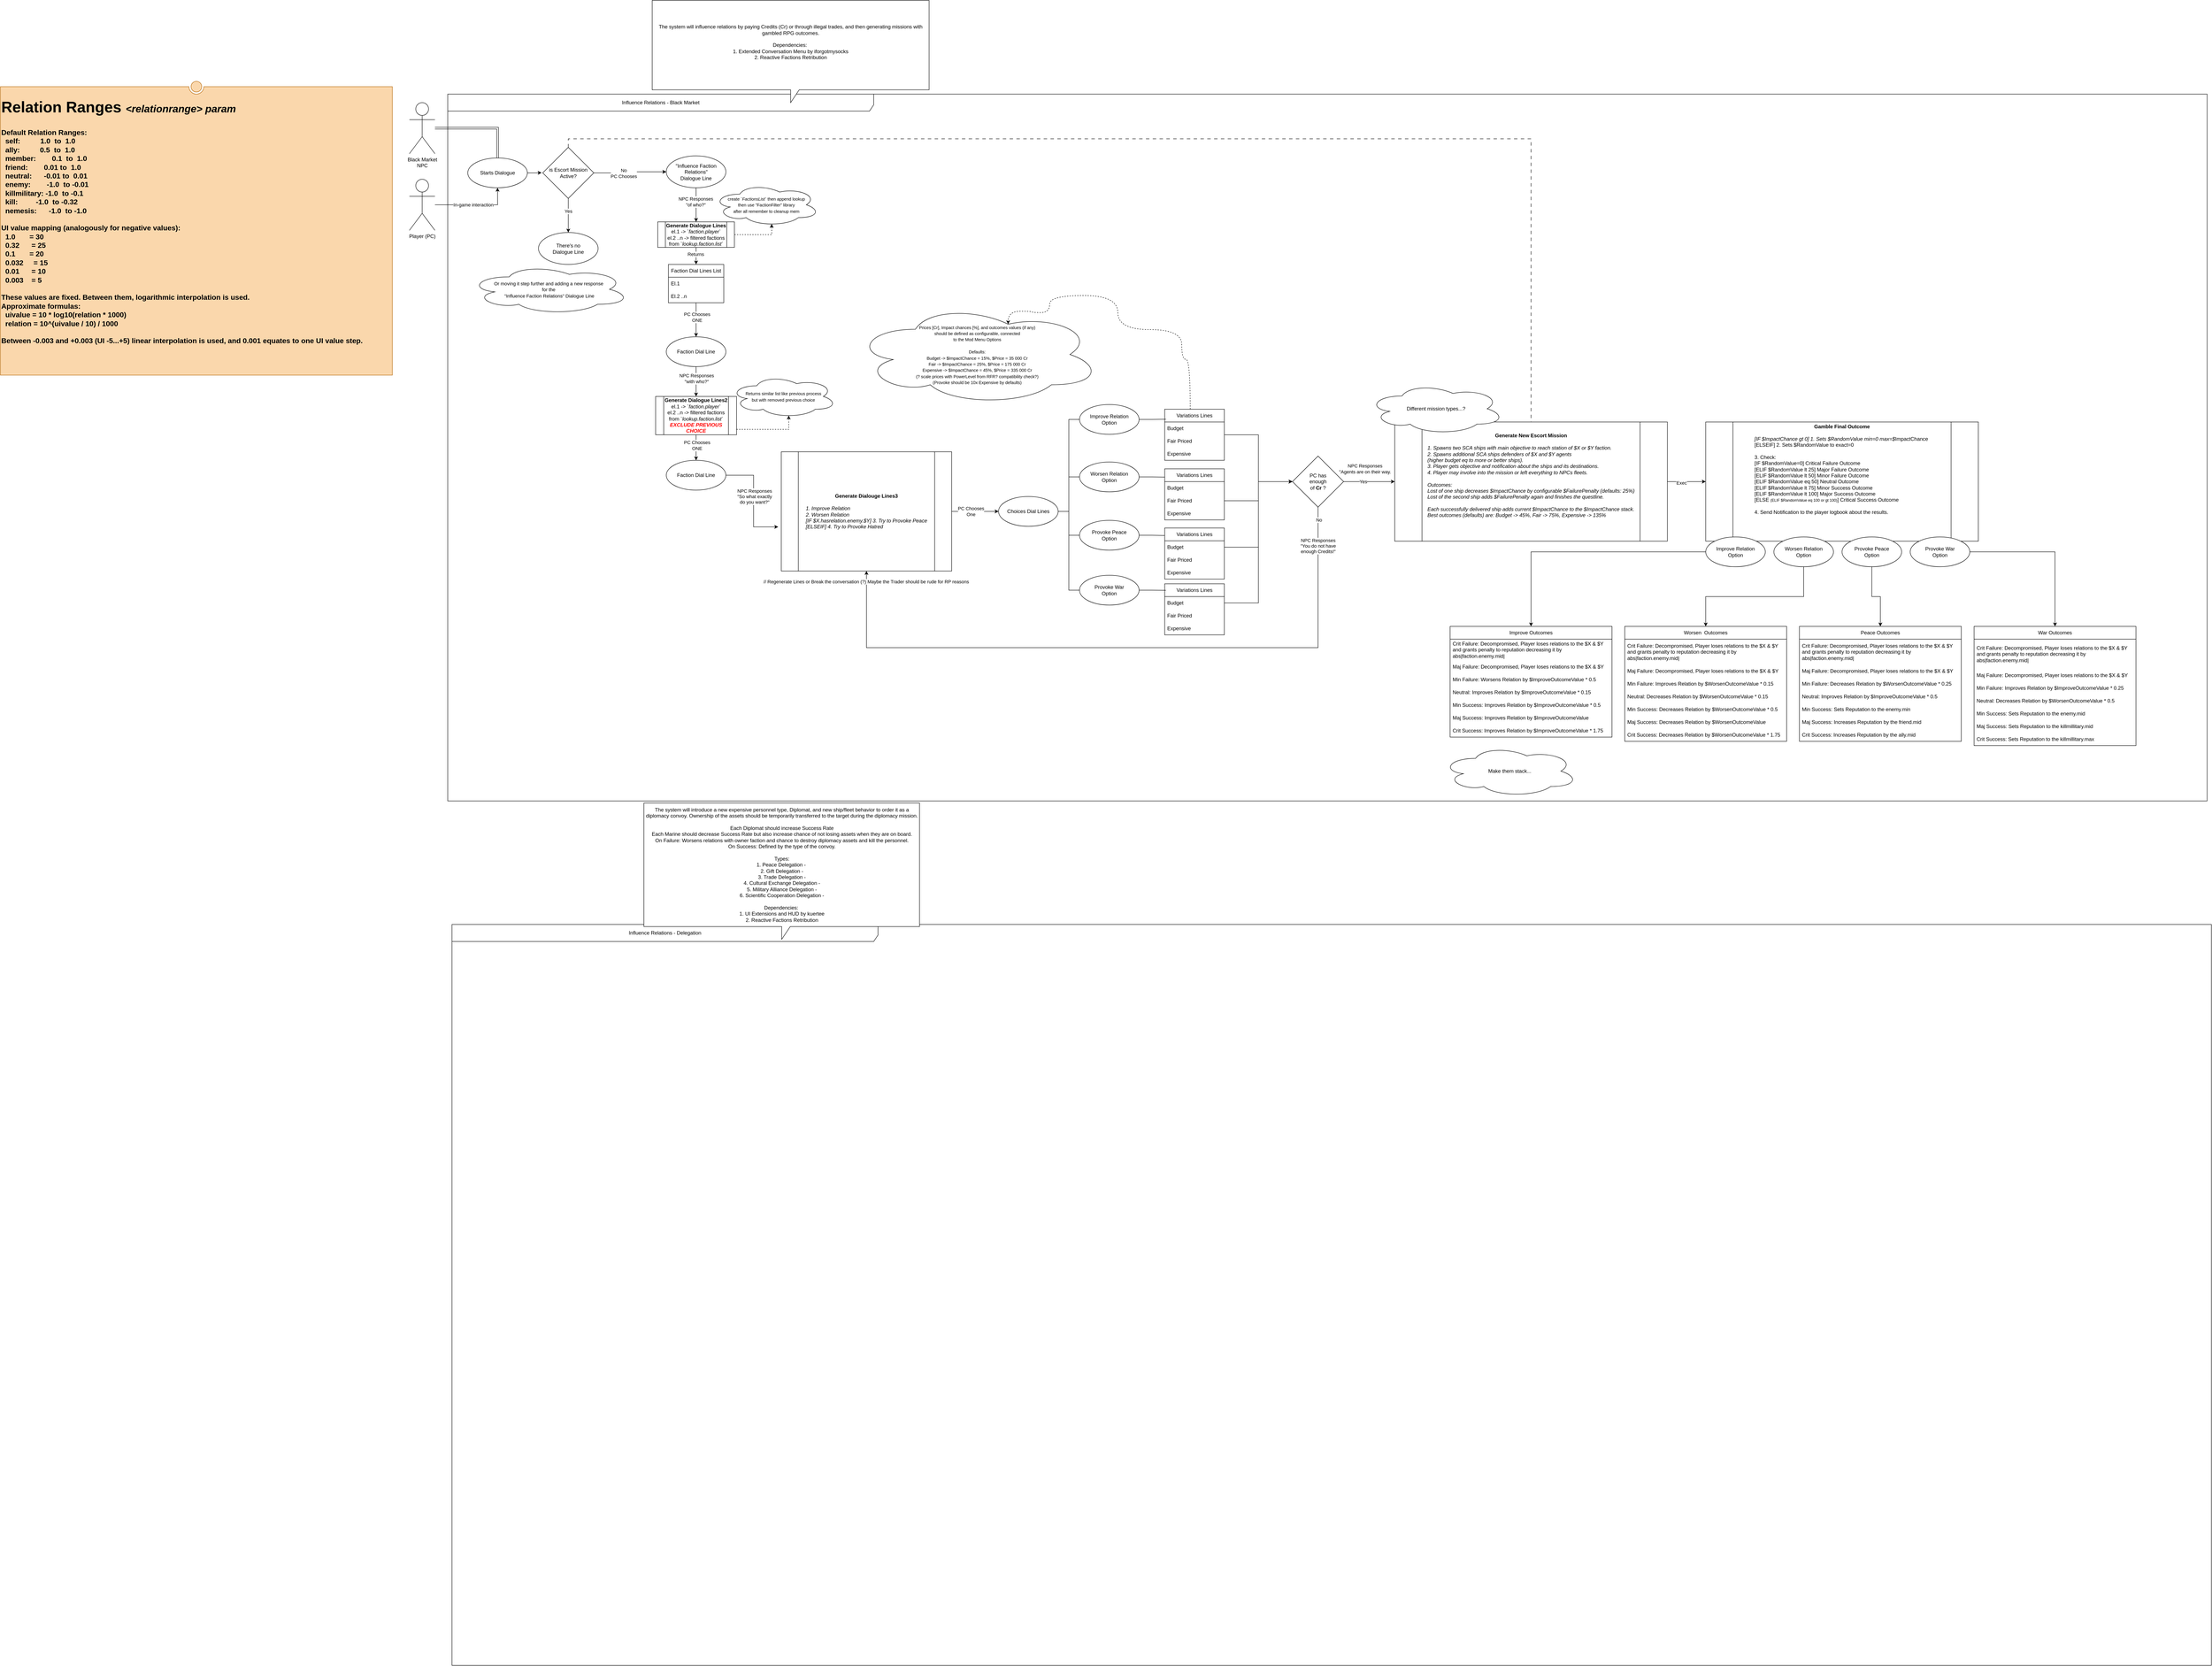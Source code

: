 <mxfile version="26.0.15">
  <diagram name="Page-1" id="YIhNVBorVKuka3wAQhTU">
    <mxGraphModel dx="6263" dy="6367" grid="1" gridSize="10" guides="1" tooltips="1" connect="1" arrows="1" fold="1" page="1" pageScale="1" pageWidth="3300" pageHeight="4681" math="0" shadow="0">
      <root>
        <mxCell id="0" />
        <mxCell id="1" parent="0" />
        <mxCell id="UzbNYFEz1bTIQuiakVWo-9" value="Influence Relations - Black Market" style="shape=umlFrame;whiteSpace=wrap;html=1;pointerEvents=0;width=1000;height=40;" vertex="1" parent="1">
          <mxGeometry x="130" y="50" width="4130" height="1660" as="geometry" />
        </mxCell>
        <mxCell id="UzbNYFEz1bTIQuiakVWo-3" style="edgeStyle=orthogonalEdgeStyle;rounded=0;orthogonalLoop=1;jettySize=auto;html=1;exitX=0.5;exitY=1;exitDx=0;exitDy=0;" edge="1" parent="1">
          <mxGeometry relative="1" as="geometry">
            <mxPoint x="350" y="340" as="sourcePoint" />
            <mxPoint x="350" y="340" as="targetPoint" />
          </mxGeometry>
        </mxCell>
        <mxCell id="UzbNYFEz1bTIQuiakVWo-13" style="edgeStyle=orthogonalEdgeStyle;rounded=0;orthogonalLoop=1;jettySize=auto;html=1;shape=link;" edge="1" parent="1" source="UzbNYFEz1bTIQuiakVWo-4" target="UzbNYFEz1bTIQuiakVWo-11">
          <mxGeometry relative="1" as="geometry" />
        </mxCell>
        <mxCell id="UzbNYFEz1bTIQuiakVWo-4" value="Black Market&lt;br&gt;NPC" style="shape=umlActor;verticalLabelPosition=bottom;verticalAlign=top;html=1;" vertex="1" parent="1">
          <mxGeometry x="40" y="70" width="60" height="120" as="geometry" />
        </mxCell>
        <mxCell id="UzbNYFEz1bTIQuiakVWo-7" style="edgeStyle=orthogonalEdgeStyle;rounded=0;orthogonalLoop=1;jettySize=auto;html=1;exitX=0.5;exitY=1;exitDx=0;exitDy=0;" edge="1" parent="1">
          <mxGeometry relative="1" as="geometry">
            <mxPoint x="583" y="350" as="sourcePoint" />
            <mxPoint x="583" y="350" as="targetPoint" />
          </mxGeometry>
        </mxCell>
        <mxCell id="UzbNYFEz1bTIQuiakVWo-12" style="rounded=0;orthogonalLoop=1;jettySize=auto;html=1;entryX=0.5;entryY=1;entryDx=0;entryDy=0;edgeStyle=orthogonalEdgeStyle;" edge="1" parent="1" source="UzbNYFEz1bTIQuiakVWo-8" target="UzbNYFEz1bTIQuiakVWo-11">
          <mxGeometry relative="1" as="geometry" />
        </mxCell>
        <mxCell id="UzbNYFEz1bTIQuiakVWo-38" value="In-game interaction" style="edgeLabel;html=1;align=center;verticalAlign=middle;resizable=0;points=[];" vertex="1" connectable="0" parent="UzbNYFEz1bTIQuiakVWo-12">
          <mxGeometry x="0.117" y="-2" relative="1" as="geometry">
            <mxPoint x="-15" y="-2" as="offset" />
          </mxGeometry>
        </mxCell>
        <mxCell id="UzbNYFEz1bTIQuiakVWo-8" value="Player (PC)" style="shape=umlActor;verticalLabelPosition=bottom;verticalAlign=top;html=1;" vertex="1" parent="1">
          <mxGeometry x="40" y="250" width="60" height="120" as="geometry" />
        </mxCell>
        <mxCell id="UzbNYFEz1bTIQuiakVWo-11" value="Starts Dialogue" style="ellipse;whiteSpace=wrap;html=1;" vertex="1" parent="1">
          <mxGeometry x="177" y="200" width="140" height="70" as="geometry" />
        </mxCell>
        <mxCell id="UzbNYFEz1bTIQuiakVWo-19" style="edgeStyle=orthogonalEdgeStyle;rounded=0;orthogonalLoop=1;jettySize=auto;html=1;entryX=0.5;entryY=0;entryDx=0;entryDy=0;" edge="1" parent="1" source="UzbNYFEz1bTIQuiakVWo-14" target="UzbNYFEz1bTIQuiakVWo-21">
          <mxGeometry relative="1" as="geometry">
            <mxPoint x="713" y="337" as="targetPoint" />
          </mxGeometry>
        </mxCell>
        <mxCell id="UzbNYFEz1bTIQuiakVWo-20" value="NPC Responses&lt;br&gt;&quot;of who?&quot;" style="edgeLabel;html=1;align=center;verticalAlign=middle;resizable=0;points=[];" vertex="1" connectable="0" parent="UzbNYFEz1bTIQuiakVWo-19">
          <mxGeometry x="-0.193" y="-1" relative="1" as="geometry">
            <mxPoint as="offset" />
          </mxGeometry>
        </mxCell>
        <mxCell id="UzbNYFEz1bTIQuiakVWo-14" value="&quot;Influence Faction Relations&quot;&lt;br&gt;Dialogue Line" style="ellipse;whiteSpace=wrap;html=1;" vertex="1" parent="1">
          <mxGeometry x="643" y="195" width="140" height="75" as="geometry" />
        </mxCell>
        <mxCell id="UzbNYFEz1bTIQuiakVWo-15" style="edgeStyle=orthogonalEdgeStyle;rounded=0;orthogonalLoop=1;jettySize=auto;html=1;entryX=0;entryY=0.5;entryDx=0;entryDy=0;" edge="1" parent="1" source="UzbNYFEz1bTIQuiakVWo-151" target="UzbNYFEz1bTIQuiakVWo-14">
          <mxGeometry relative="1" as="geometry">
            <mxPoint x="420" y="235" as="targetPoint" />
          </mxGeometry>
        </mxCell>
        <mxCell id="UzbNYFEz1bTIQuiakVWo-37" value="No&lt;br&gt;PC Chooses" style="edgeLabel;html=1;align=center;verticalAlign=middle;resizable=0;points=[];" vertex="1" connectable="0" parent="UzbNYFEz1bTIQuiakVWo-15">
          <mxGeometry x="-0.189" y="-1" relative="1" as="geometry">
            <mxPoint as="offset" />
          </mxGeometry>
        </mxCell>
        <mxCell id="UzbNYFEz1bTIQuiakVWo-22" value="&lt;font style=&quot;font-size: 10px;&quot;&gt;create `&lt;i&gt;FactionsList&lt;/i&gt;` then append lookup&lt;br&gt;then use &quot;FactionFilter&quot; library&lt;br&gt;after all remember to cleanup mem&lt;/font&gt;" style="ellipse;shape=cloud;whiteSpace=wrap;html=1;rotation=0;" vertex="1" parent="1">
          <mxGeometry x="753" y="260" width="250" height="100" as="geometry" />
        </mxCell>
        <mxCell id="UzbNYFEz1bTIQuiakVWo-25" style="edgeStyle=orthogonalEdgeStyle;rounded=0;orthogonalLoop=1;jettySize=auto;html=1;entryX=0.5;entryY=0;entryDx=0;entryDy=0;exitX=0.5;exitY=1;exitDx=0;exitDy=0;exitPerimeter=0;" edge="1" parent="1" source="UzbNYFEz1bTIQuiakVWo-41" target="UzbNYFEz1bTIQuiakVWo-24">
          <mxGeometry relative="1" as="geometry">
            <mxPoint x="713" y="590" as="sourcePoint" />
          </mxGeometry>
        </mxCell>
        <mxCell id="UzbNYFEz1bTIQuiakVWo-26" value="PC Chooses&lt;br&gt;ONE" style="edgeLabel;html=1;align=center;verticalAlign=middle;resizable=0;points=[];" vertex="1" connectable="0" parent="UzbNYFEz1bTIQuiakVWo-25">
          <mxGeometry x="-0.167" y="2" relative="1" as="geometry">
            <mxPoint as="offset" />
          </mxGeometry>
        </mxCell>
        <mxCell id="UzbNYFEz1bTIQuiakVWo-43" style="edgeStyle=orthogonalEdgeStyle;rounded=0;orthogonalLoop=1;jettySize=auto;html=1;entryX=0.5;entryY=0;entryDx=0;entryDy=0;" edge="1" parent="1" source="UzbNYFEz1bTIQuiakVWo-21" target="UzbNYFEz1bTIQuiakVWo-39">
          <mxGeometry relative="1" as="geometry" />
        </mxCell>
        <mxCell id="UzbNYFEz1bTIQuiakVWo-45" value="Returns" style="edgeLabel;html=1;align=center;verticalAlign=middle;resizable=0;points=[];" vertex="1" connectable="0" parent="UzbNYFEz1bTIQuiakVWo-43">
          <mxGeometry x="-0.217" y="-1" relative="1" as="geometry">
            <mxPoint as="offset" />
          </mxGeometry>
        </mxCell>
        <mxCell id="UzbNYFEz1bTIQuiakVWo-21" value="&lt;b&gt;Generate Dialogue Lines&lt;/b&gt;&lt;br&gt;el.1 -&amp;gt; `&lt;i&gt;faction.player`&lt;/i&gt;&lt;div&gt;el.2 ..n -&amp;gt; filtered factions&lt;br&gt;&lt;div&gt;from `&lt;i&gt;lookup.faction.list`&lt;/i&gt;&lt;/div&gt;&lt;/div&gt;" style="shape=process;whiteSpace=wrap;html=1;backgroundOutline=1;" vertex="1" parent="1">
          <mxGeometry x="623" y="350" width="180" height="60" as="geometry" />
        </mxCell>
        <mxCell id="UzbNYFEz1bTIQuiakVWo-23" style="edgeStyle=orthogonalEdgeStyle;rounded=0;orthogonalLoop=1;jettySize=auto;html=1;entryX=0.55;entryY=0.95;entryDx=0;entryDy=0;entryPerimeter=0;exitX=1;exitY=0.5;exitDx=0;exitDy=0;dashed=1;" edge="1" parent="1" source="UzbNYFEz1bTIQuiakVWo-21" target="UzbNYFEz1bTIQuiakVWo-22">
          <mxGeometry relative="1" as="geometry" />
        </mxCell>
        <mxCell id="UzbNYFEz1bTIQuiakVWo-28" style="edgeStyle=orthogonalEdgeStyle;rounded=0;orthogonalLoop=1;jettySize=auto;html=1;entryX=0.5;entryY=0;entryDx=0;entryDy=0;" edge="1" parent="1" source="UzbNYFEz1bTIQuiakVWo-24" target="UzbNYFEz1bTIQuiakVWo-27">
          <mxGeometry relative="1" as="geometry" />
        </mxCell>
        <mxCell id="UzbNYFEz1bTIQuiakVWo-29" value="NPC Responses&lt;br&gt;&quot;with who?&quot;" style="edgeLabel;html=1;align=center;verticalAlign=middle;resizable=0;points=[];" vertex="1" connectable="0" parent="UzbNYFEz1bTIQuiakVWo-28">
          <mxGeometry x="-0.208" y="1" relative="1" as="geometry">
            <mxPoint as="offset" />
          </mxGeometry>
        </mxCell>
        <mxCell id="UzbNYFEz1bTIQuiakVWo-24" value="&lt;div&gt;&lt;span style=&quot;background-color: transparent; color: light-dark(rgb(0, 0, 0), rgb(255, 255, 255));&quot;&gt;Faction Dial Line&lt;/span&gt;&lt;/div&gt;" style="ellipse;whiteSpace=wrap;html=1;" vertex="1" parent="1">
          <mxGeometry x="643" y="620" width="140" height="70" as="geometry" />
        </mxCell>
        <mxCell id="UzbNYFEz1bTIQuiakVWo-27" value="&lt;b&gt;Generate Dialogue Lines2&lt;/b&gt;&lt;br&gt;el.1 -&amp;gt; `&lt;i&gt;faction.player`&lt;/i&gt;&lt;div&gt;el.2 ..n -&amp;gt; filtered factions&lt;br&gt;&lt;div&gt;from `&lt;i&gt;lookup.faction.list`&lt;br&gt;&lt;b&gt;&lt;font style=&quot;color: rgb(255, 0, 0);&quot;&gt;EXCLUDE PREVIOUS CHOICE&lt;/font&gt;&lt;/b&gt;&lt;/i&gt;&lt;/div&gt;&lt;/div&gt;" style="shape=process;whiteSpace=wrap;html=1;backgroundOutline=1;" vertex="1" parent="1">
          <mxGeometry x="618" y="760" width="190" height="90" as="geometry" />
        </mxCell>
        <mxCell id="UzbNYFEz1bTIQuiakVWo-30" style="edgeStyle=orthogonalEdgeStyle;rounded=0;orthogonalLoop=1;jettySize=auto;html=1;entryX=0.5;entryY=0;entryDx=0;entryDy=0;exitX=0.5;exitY=1;exitDx=0;exitDy=0;" edge="1" parent="1" target="UzbNYFEz1bTIQuiakVWo-32" source="UzbNYFEz1bTIQuiakVWo-27">
          <mxGeometry relative="1" as="geometry">
            <mxPoint x="713" y="870" as="sourcePoint" />
          </mxGeometry>
        </mxCell>
        <mxCell id="UzbNYFEz1bTIQuiakVWo-31" value="PC Chooses&lt;br&gt;ONE" style="edgeLabel;html=1;align=center;verticalAlign=middle;resizable=0;points=[];" vertex="1" connectable="0" parent="UzbNYFEz1bTIQuiakVWo-30">
          <mxGeometry x="-0.167" y="2" relative="1" as="geometry">
            <mxPoint as="offset" />
          </mxGeometry>
        </mxCell>
        <mxCell id="UzbNYFEz1bTIQuiakVWo-34" style="edgeStyle=orthogonalEdgeStyle;rounded=0;orthogonalLoop=1;jettySize=auto;html=1;entryX=-0.018;entryY=0.63;entryDx=0;entryDy=0;entryPerimeter=0;" edge="1" parent="1" source="UzbNYFEz1bTIQuiakVWo-32" target="UzbNYFEz1bTIQuiakVWo-49">
          <mxGeometry relative="1" as="geometry">
            <mxPoint x="903.0" y="945.0" as="targetPoint" />
          </mxGeometry>
        </mxCell>
        <mxCell id="UzbNYFEz1bTIQuiakVWo-35" value="NPC Responses&lt;br&gt;&quot;So what exactly&lt;br&gt;do you want?&quot;" style="edgeLabel;html=1;align=center;verticalAlign=middle;resizable=0;points=[];" vertex="1" connectable="0" parent="UzbNYFEz1bTIQuiakVWo-34">
          <mxGeometry x="-0.063" y="2" relative="1" as="geometry">
            <mxPoint as="offset" />
          </mxGeometry>
        </mxCell>
        <mxCell id="UzbNYFEz1bTIQuiakVWo-32" value="&lt;div&gt;&lt;span style=&quot;background-color: transparent; color: light-dark(rgb(0, 0, 0), rgb(255, 255, 255));&quot;&gt;Faction Dial Line&lt;/span&gt;&lt;/div&gt;" style="ellipse;whiteSpace=wrap;html=1;" vertex="1" parent="1">
          <mxGeometry x="643" y="910" width="140" height="70" as="geometry" />
        </mxCell>
        <mxCell id="UzbNYFEz1bTIQuiakVWo-39" value="Faction Dial Lines List" style="swimlane;fontStyle=0;childLayout=stackLayout;horizontal=1;startSize=30;horizontalStack=0;resizeParent=1;resizeParentMax=0;resizeLast=0;collapsible=1;marginBottom=0;whiteSpace=wrap;html=1;" vertex="1" parent="1">
          <mxGeometry x="648" y="450" width="130" height="90" as="geometry" />
        </mxCell>
        <mxCell id="UzbNYFEz1bTIQuiakVWo-40" value="El.1" style="text;strokeColor=none;fillColor=none;align=left;verticalAlign=middle;spacingLeft=4;spacingRight=4;overflow=hidden;points=[[0,0.5],[1,0.5]];portConstraint=eastwest;rotatable=0;whiteSpace=wrap;html=1;" vertex="1" parent="UzbNYFEz1bTIQuiakVWo-39">
          <mxGeometry y="30" width="130" height="30" as="geometry" />
        </mxCell>
        <mxCell id="UzbNYFEz1bTIQuiakVWo-41" value="El.2 ..n" style="text;strokeColor=none;fillColor=none;align=left;verticalAlign=middle;spacingLeft=4;spacingRight=4;overflow=hidden;points=[[0,0.5],[1,0.5]];portConstraint=eastwest;rotatable=0;whiteSpace=wrap;html=1;" vertex="1" parent="UzbNYFEz1bTIQuiakVWo-39">
          <mxGeometry y="60" width="130" height="30" as="geometry" />
        </mxCell>
        <mxCell id="UzbNYFEz1bTIQuiakVWo-46" value="&lt;span style=&quot;font-size: 10px;&quot;&gt;Returns similar list like previous process&lt;/span&gt;&lt;div&gt;&lt;span style=&quot;font-size: 10px;&quot;&gt;but with removed previous choice&lt;/span&gt;&lt;/div&gt;" style="ellipse;shape=cloud;whiteSpace=wrap;html=1;rotation=0;" vertex="1" parent="1">
          <mxGeometry x="793" y="710" width="250" height="100" as="geometry" />
        </mxCell>
        <mxCell id="UzbNYFEz1bTIQuiakVWo-47" style="edgeStyle=orthogonalEdgeStyle;rounded=0;orthogonalLoop=1;jettySize=auto;html=1;entryX=0.55;entryY=0.95;entryDx=0;entryDy=0;entryPerimeter=0;exitX=1;exitY=0.859;exitDx=0;exitDy=0;dashed=1;exitPerimeter=0;" edge="1" parent="1" target="UzbNYFEz1bTIQuiakVWo-46" source="UzbNYFEz1bTIQuiakVWo-27">
          <mxGeometry relative="1" as="geometry">
            <mxPoint x="838" y="840" as="sourcePoint" />
          </mxGeometry>
        </mxCell>
        <mxCell id="UzbNYFEz1bTIQuiakVWo-57" style="edgeStyle=orthogonalEdgeStyle;rounded=0;orthogonalLoop=1;jettySize=auto;html=1;entryX=0;entryY=0.5;entryDx=0;entryDy=0;endArrow=none;startFill=0;" edge="1" parent="1" source="UzbNYFEz1bTIQuiakVWo-48" target="UzbNYFEz1bTIQuiakVWo-53">
          <mxGeometry relative="1" as="geometry" />
        </mxCell>
        <mxCell id="UzbNYFEz1bTIQuiakVWo-58" style="edgeStyle=orthogonalEdgeStyle;rounded=0;orthogonalLoop=1;jettySize=auto;html=1;entryX=0;entryY=0.5;entryDx=0;entryDy=0;endArrow=none;startFill=0;" edge="1" parent="1" source="UzbNYFEz1bTIQuiakVWo-48" target="UzbNYFEz1bTIQuiakVWo-54">
          <mxGeometry relative="1" as="geometry" />
        </mxCell>
        <mxCell id="UzbNYFEz1bTIQuiakVWo-59" style="edgeStyle=orthogonalEdgeStyle;rounded=0;orthogonalLoop=1;jettySize=auto;html=1;endArrow=none;startFill=0;" edge="1" parent="1" source="UzbNYFEz1bTIQuiakVWo-48" target="UzbNYFEz1bTIQuiakVWo-55">
          <mxGeometry relative="1" as="geometry" />
        </mxCell>
        <mxCell id="UzbNYFEz1bTIQuiakVWo-60" style="edgeStyle=orthogonalEdgeStyle;rounded=0;orthogonalLoop=1;jettySize=auto;html=1;entryX=0;entryY=0.5;entryDx=0;entryDy=0;endArrow=none;startFill=0;" edge="1" parent="1" source="UzbNYFEz1bTIQuiakVWo-48" target="UzbNYFEz1bTIQuiakVWo-56">
          <mxGeometry relative="1" as="geometry" />
        </mxCell>
        <mxCell id="UzbNYFEz1bTIQuiakVWo-48" value="&lt;div&gt;Choices Dial Lines&lt;/div&gt;" style="ellipse;whiteSpace=wrap;html=1;" vertex="1" parent="1">
          <mxGeometry x="1423" y="995" width="140" height="70" as="geometry" />
        </mxCell>
        <mxCell id="UzbNYFEz1bTIQuiakVWo-51" style="edgeStyle=orthogonalEdgeStyle;rounded=0;orthogonalLoop=1;jettySize=auto;html=1;exitX=1;exitY=0.5;exitDx=0;exitDy=0;" edge="1" parent="1" source="UzbNYFEz1bTIQuiakVWo-49" target="UzbNYFEz1bTIQuiakVWo-48">
          <mxGeometry relative="1" as="geometry" />
        </mxCell>
        <mxCell id="UzbNYFEz1bTIQuiakVWo-52" value="PC Chooses&lt;br&gt;One" style="edgeLabel;html=1;align=center;verticalAlign=middle;resizable=0;points=[];" vertex="1" connectable="0" parent="UzbNYFEz1bTIQuiakVWo-51">
          <mxGeometry x="-0.178" relative="1" as="geometry">
            <mxPoint as="offset" />
          </mxGeometry>
        </mxCell>
        <mxCell id="UzbNYFEz1bTIQuiakVWo-49" value="&lt;b&gt;Generate Dialouge Lines3&lt;/b&gt;&lt;div&gt;&lt;b&gt;&lt;br&gt;&lt;/b&gt;&lt;div&gt;&lt;div style=&quot;text-align: left;&quot;&gt;&lt;i&gt;1. Improve Relation&lt;/i&gt;&lt;/div&gt;&lt;/div&gt;&lt;div style=&quot;text-align: left;&quot;&gt;&lt;i&gt;2. Worsen Relation&lt;/i&gt;&lt;/div&gt;&lt;div style=&quot;text-align: left;&quot;&gt;&lt;i&gt;[IF $X.hasrelation.enemy.$Y] 3. Try to Provoke Peace&lt;/i&gt;&lt;/div&gt;&lt;div style=&quot;text-align: left;&quot;&gt;&lt;i&gt;[ELSEIF] 4. Try to Provoke Hatred&lt;/i&gt;&lt;/div&gt;&lt;/div&gt;" style="shape=process;whiteSpace=wrap;html=1;backgroundOutline=1;" vertex="1" parent="1">
          <mxGeometry x="913" y="890" width="400" height="280" as="geometry" />
        </mxCell>
        <mxCell id="UzbNYFEz1bTIQuiakVWo-50" value="&lt;div&gt;&lt;font style=&quot;&quot;&gt;&lt;span style=&quot;font-size: 36px;&quot;&gt;Relation Ranges &lt;/span&gt;&lt;i style=&quot;&quot;&gt;&lt;font style=&quot;font-size: 24px;&quot;&gt;&amp;lt;relationrange&amp;gt; param&lt;/font&gt;&lt;/i&gt;&lt;/font&gt;&lt;/div&gt;&lt;div&gt;&lt;font style=&quot;&quot;&gt;&lt;i style=&quot;&quot;&gt;&lt;font style=&quot;font-size: 24px;&quot;&gt;&lt;br&gt;&lt;/font&gt;&lt;/i&gt;&lt;/font&gt;&lt;/div&gt;&lt;div&gt;Default Relation Ranges:&lt;/div&gt;&lt;div&gt;&amp;nbsp; self:&amp;nbsp; &amp;nbsp; &amp;nbsp; &amp;nbsp; &amp;nbsp; 1.0&amp;nbsp; to&amp;nbsp; 1.0&lt;/div&gt;&lt;div&gt;&amp;nbsp; ally:&amp;nbsp; &amp;nbsp; &amp;nbsp; &amp;nbsp; &amp;nbsp; 0.5&amp;nbsp; to&amp;nbsp; 1.0&lt;/div&gt;&lt;div&gt;&amp;nbsp; member:&amp;nbsp; &amp;nbsp; &amp;nbsp; &amp;nbsp; 0.1&amp;nbsp; to&amp;nbsp; 1.0&lt;/div&gt;&lt;div&gt;&amp;nbsp; friend:&amp;nbsp; &amp;nbsp; &amp;nbsp; &amp;nbsp; 0.01 to&amp;nbsp; 1.0&lt;/div&gt;&lt;div&gt;&amp;nbsp; neutral:&amp;nbsp; &amp;nbsp; &amp;nbsp; -0.01 to&amp;nbsp; 0.01&lt;/div&gt;&lt;div&gt;&amp;nbsp; enemy:&amp;nbsp; &amp;nbsp; &amp;nbsp; &amp;nbsp; -1.0&amp;nbsp; to -0.01&lt;/div&gt;&lt;div&gt;&amp;nbsp; killmilitary: -1.0&amp;nbsp; to -0.1&lt;/div&gt;&lt;div&gt;&amp;nbsp; kill:&amp;nbsp; &amp;nbsp; &amp;nbsp; &amp;nbsp; &amp;nbsp;-1.0&amp;nbsp; to -0.32&lt;/div&gt;&lt;div&gt;&amp;nbsp; nemesis:&amp;nbsp; &amp;nbsp; &amp;nbsp; -1.0&amp;nbsp; to -1.0&lt;/div&gt;&lt;div&gt;&lt;br&gt;&lt;/div&gt;&lt;div&gt;UI value mapping (analogously for negative values):&lt;/div&gt;&lt;div&gt;&amp;nbsp; 1.0&amp;nbsp; &amp;nbsp; &amp;nbsp; &amp;nbsp;= 30&lt;/div&gt;&lt;div&gt;&amp;nbsp; 0.32&amp;nbsp; &amp;nbsp; &amp;nbsp; = 25&lt;/div&gt;&lt;div&gt;&amp;nbsp; 0.1&amp;nbsp; &amp;nbsp; &amp;nbsp; &amp;nbsp;= 20&lt;/div&gt;&lt;div&gt;&amp;nbsp; 0.032&amp;nbsp; &amp;nbsp; &amp;nbsp;= 15&lt;/div&gt;&lt;div&gt;&amp;nbsp; 0.01&amp;nbsp; &amp;nbsp; &amp;nbsp; = 10&lt;/div&gt;&lt;div&gt;&amp;nbsp; 0.003&amp;nbsp; &amp;nbsp; = 5&lt;/div&gt;&lt;div&gt;&lt;br&gt;&lt;/div&gt;&lt;div&gt;These values are fixed. Between them, logarithmic interpolation is used.&amp;nbsp;&lt;/div&gt;&lt;div&gt;Approximate formulas:&lt;/div&gt;&lt;div&gt;&amp;nbsp; uivalue = 10 * log10(relation * 1000)&lt;/div&gt;&lt;div&gt;&amp;nbsp; relation = 10^(uivalue / 10) / 1000&lt;/div&gt;&lt;div&gt;&lt;br&gt;&lt;/div&gt;&lt;div&gt;Between -0.003 and +0.003 (UI -5...+5) linear interpolation is used, and 0.001 equates to one UI value step.&lt;/div&gt;" style="verticalLabelPosition=middle;verticalAlign=top;html=1;shape=mxgraph.infographic.numberedEntryVert;dy=25;fillColor=#fad7ac;strokeColor=#b46504;fontSize=17;align=left;labelPosition=center;spacingTop=32;fontStyle=1;whiteSpace=wrap;fontColor=#000000;" vertex="1" parent="1">
          <mxGeometry x="-920" y="20" width="920" height="690" as="geometry" />
        </mxCell>
        <mxCell id="UzbNYFEz1bTIQuiakVWo-53" value="Improve Relation&lt;br&gt;Option" style="ellipse;whiteSpace=wrap;html=1;" vertex="1" parent="1">
          <mxGeometry x="1613" y="779" width="140" height="70" as="geometry" />
        </mxCell>
        <mxCell id="UzbNYFEz1bTIQuiakVWo-54" value="Worsen Relation&lt;br&gt;Option" style="ellipse;whiteSpace=wrap;html=1;" vertex="1" parent="1">
          <mxGeometry x="1613" y="914" width="140" height="70" as="geometry" />
        </mxCell>
        <mxCell id="UzbNYFEz1bTIQuiakVWo-55" value="Provoke Peace&lt;br&gt;Option" style="ellipse;whiteSpace=wrap;html=1;" vertex="1" parent="1">
          <mxGeometry x="1613" y="1051" width="140" height="70" as="geometry" />
        </mxCell>
        <mxCell id="UzbNYFEz1bTIQuiakVWo-56" value="Provoke War&lt;br&gt;Option" style="ellipse;whiteSpace=wrap;html=1;" vertex="1" parent="1">
          <mxGeometry x="1613" y="1180" width="140" height="70" as="geometry" />
        </mxCell>
        <mxCell id="UzbNYFEz1bTIQuiakVWo-87" style="edgeStyle=orthogonalEdgeStyle;rounded=0;orthogonalLoop=1;jettySize=auto;html=1;entryX=0;entryY=0.5;entryDx=0;entryDy=0;" edge="1" parent="1" source="UzbNYFEz1bTIQuiakVWo-61" target="UzbNYFEz1bTIQuiakVWo-86">
          <mxGeometry relative="1" as="geometry" />
        </mxCell>
        <mxCell id="UzbNYFEz1bTIQuiakVWo-61" value="Variations Lines" style="swimlane;fontStyle=0;childLayout=stackLayout;horizontal=1;startSize=30;horizontalStack=0;resizeParent=1;resizeParentMax=0;resizeLast=0;collapsible=1;marginBottom=0;whiteSpace=wrap;html=1;" vertex="1" parent="1">
          <mxGeometry x="1813" y="790" width="140" height="120" as="geometry">
            <mxRectangle x="1580" y="595" width="60" height="30" as="alternateBounds" />
          </mxGeometry>
        </mxCell>
        <mxCell id="UzbNYFEz1bTIQuiakVWo-62" value="Budget" style="text;strokeColor=none;fillColor=none;align=left;verticalAlign=middle;spacingLeft=4;spacingRight=4;overflow=hidden;points=[[0,0.5],[1,0.5]];portConstraint=eastwest;rotatable=0;whiteSpace=wrap;html=1;" vertex="1" parent="UzbNYFEz1bTIQuiakVWo-61">
          <mxGeometry y="30" width="140" height="30" as="geometry" />
        </mxCell>
        <mxCell id="UzbNYFEz1bTIQuiakVWo-63" value="Fair Priced" style="text;strokeColor=none;fillColor=none;align=left;verticalAlign=middle;spacingLeft=4;spacingRight=4;overflow=hidden;points=[[0,0.5],[1,0.5]];portConstraint=eastwest;rotatable=0;whiteSpace=wrap;html=1;" vertex="1" parent="UzbNYFEz1bTIQuiakVWo-61">
          <mxGeometry y="60" width="140" height="30" as="geometry" />
        </mxCell>
        <mxCell id="UzbNYFEz1bTIQuiakVWo-64" value="Expensive" style="text;strokeColor=none;fillColor=none;align=left;verticalAlign=middle;spacingLeft=4;spacingRight=4;overflow=hidden;points=[[0,0.5],[1,0.5]];portConstraint=eastwest;rotatable=0;whiteSpace=wrap;html=1;" vertex="1" parent="UzbNYFEz1bTIQuiakVWo-61">
          <mxGeometry y="90" width="140" height="30" as="geometry" />
        </mxCell>
        <mxCell id="UzbNYFEz1bTIQuiakVWo-65" value="Variations Lines" style="swimlane;fontStyle=0;childLayout=stackLayout;horizontal=1;startSize=30;horizontalStack=0;resizeParent=1;resizeParentMax=0;resizeLast=0;collapsible=1;marginBottom=0;whiteSpace=wrap;html=1;" vertex="1" parent="1">
          <mxGeometry x="1813" y="930" width="140" height="120" as="geometry">
            <mxRectangle x="1580" y="595" width="60" height="30" as="alternateBounds" />
          </mxGeometry>
        </mxCell>
        <mxCell id="UzbNYFEz1bTIQuiakVWo-66" value="Budget" style="text;strokeColor=none;fillColor=none;align=left;verticalAlign=middle;spacingLeft=4;spacingRight=4;overflow=hidden;points=[[0,0.5],[1,0.5]];portConstraint=eastwest;rotatable=0;whiteSpace=wrap;html=1;" vertex="1" parent="UzbNYFEz1bTIQuiakVWo-65">
          <mxGeometry y="30" width="140" height="30" as="geometry" />
        </mxCell>
        <mxCell id="UzbNYFEz1bTIQuiakVWo-67" value="Fair Priced" style="text;strokeColor=none;fillColor=none;align=left;verticalAlign=middle;spacingLeft=4;spacingRight=4;overflow=hidden;points=[[0,0.5],[1,0.5]];portConstraint=eastwest;rotatable=0;whiteSpace=wrap;html=1;" vertex="1" parent="UzbNYFEz1bTIQuiakVWo-65">
          <mxGeometry y="60" width="140" height="30" as="geometry" />
        </mxCell>
        <mxCell id="UzbNYFEz1bTIQuiakVWo-68" value="Expensive" style="text;strokeColor=none;fillColor=none;align=left;verticalAlign=middle;spacingLeft=4;spacingRight=4;overflow=hidden;points=[[0,0.5],[1,0.5]];portConstraint=eastwest;rotatable=0;whiteSpace=wrap;html=1;" vertex="1" parent="UzbNYFEz1bTIQuiakVWo-65">
          <mxGeometry y="90" width="140" height="30" as="geometry" />
        </mxCell>
        <mxCell id="UzbNYFEz1bTIQuiakVWo-69" value="Variations Lines" style="swimlane;fontStyle=0;childLayout=stackLayout;horizontal=1;startSize=30;horizontalStack=0;resizeParent=1;resizeParentMax=0;resizeLast=0;collapsible=1;marginBottom=0;whiteSpace=wrap;html=1;" vertex="1" parent="1">
          <mxGeometry x="1813" y="1069" width="140" height="120" as="geometry">
            <mxRectangle x="1580" y="595" width="60" height="30" as="alternateBounds" />
          </mxGeometry>
        </mxCell>
        <mxCell id="UzbNYFEz1bTIQuiakVWo-70" value="Budget" style="text;strokeColor=none;fillColor=none;align=left;verticalAlign=middle;spacingLeft=4;spacingRight=4;overflow=hidden;points=[[0,0.5],[1,0.5]];portConstraint=eastwest;rotatable=0;whiteSpace=wrap;html=1;" vertex="1" parent="UzbNYFEz1bTIQuiakVWo-69">
          <mxGeometry y="30" width="140" height="30" as="geometry" />
        </mxCell>
        <mxCell id="UzbNYFEz1bTIQuiakVWo-71" value="Fair Priced" style="text;strokeColor=none;fillColor=none;align=left;verticalAlign=middle;spacingLeft=4;spacingRight=4;overflow=hidden;points=[[0,0.5],[1,0.5]];portConstraint=eastwest;rotatable=0;whiteSpace=wrap;html=1;" vertex="1" parent="UzbNYFEz1bTIQuiakVWo-69">
          <mxGeometry y="60" width="140" height="30" as="geometry" />
        </mxCell>
        <mxCell id="UzbNYFEz1bTIQuiakVWo-72" value="Expensive" style="text;strokeColor=none;fillColor=none;align=left;verticalAlign=middle;spacingLeft=4;spacingRight=4;overflow=hidden;points=[[0,0.5],[1,0.5]];portConstraint=eastwest;rotatable=0;whiteSpace=wrap;html=1;" vertex="1" parent="UzbNYFEz1bTIQuiakVWo-69">
          <mxGeometry y="90" width="140" height="30" as="geometry" />
        </mxCell>
        <mxCell id="UzbNYFEz1bTIQuiakVWo-73" value="Variations Lines" style="swimlane;fontStyle=0;childLayout=stackLayout;horizontal=1;startSize=30;horizontalStack=0;resizeParent=1;resizeParentMax=0;resizeLast=0;collapsible=1;marginBottom=0;whiteSpace=wrap;html=1;" vertex="1" parent="1">
          <mxGeometry x="1813" y="1200" width="140" height="120" as="geometry">
            <mxRectangle x="1580" y="595" width="60" height="30" as="alternateBounds" />
          </mxGeometry>
        </mxCell>
        <mxCell id="UzbNYFEz1bTIQuiakVWo-74" value="Budget" style="text;strokeColor=none;fillColor=none;align=left;verticalAlign=middle;spacingLeft=4;spacingRight=4;overflow=hidden;points=[[0,0.5],[1,0.5]];portConstraint=eastwest;rotatable=0;whiteSpace=wrap;html=1;" vertex="1" parent="UzbNYFEz1bTIQuiakVWo-73">
          <mxGeometry y="30" width="140" height="30" as="geometry" />
        </mxCell>
        <mxCell id="UzbNYFEz1bTIQuiakVWo-75" value="Fair Priced" style="text;strokeColor=none;fillColor=none;align=left;verticalAlign=middle;spacingLeft=4;spacingRight=4;overflow=hidden;points=[[0,0.5],[1,0.5]];portConstraint=eastwest;rotatable=0;whiteSpace=wrap;html=1;" vertex="1" parent="UzbNYFEz1bTIQuiakVWo-73">
          <mxGeometry y="60" width="140" height="30" as="geometry" />
        </mxCell>
        <mxCell id="UzbNYFEz1bTIQuiakVWo-76" value="Expensive" style="text;strokeColor=none;fillColor=none;align=left;verticalAlign=middle;spacingLeft=4;spacingRight=4;overflow=hidden;points=[[0,0.5],[1,0.5]];portConstraint=eastwest;rotatable=0;whiteSpace=wrap;html=1;" vertex="1" parent="UzbNYFEz1bTIQuiakVWo-73">
          <mxGeometry y="90" width="140" height="30" as="geometry" />
        </mxCell>
        <mxCell id="UzbNYFEz1bTIQuiakVWo-77" value="&lt;span style=&quot;font-size: 10px;&quot;&gt;Prices [Cr], Impact chances [%], and outcomes values (if any)&lt;br&gt;should be defined as configurable, connected&lt;/span&gt;&lt;div&gt;&lt;span style=&quot;font-size: 10px;&quot;&gt;to the Mod Menu Options&lt;br&gt;&lt;br&gt;&lt;/span&gt;&lt;/div&gt;&lt;div&gt;&lt;span style=&quot;font-size: 10px;&quot;&gt;Defaults:&lt;br&gt;Budget -&amp;gt; $ImpactChance = 15%, $Price = 35 000 Cr&lt;/span&gt;&lt;/div&gt;&lt;div&gt;&lt;span style=&quot;font-size: 10px;&quot;&gt;Fair -&amp;gt; $ImpactChance = 25%,&amp;nbsp;&lt;/span&gt;&lt;span style=&quot;font-size: 10px; background-color: transparent; color: light-dark(rgb(0, 0, 0), rgb(255, 255, 255));&quot;&gt;$Price = 175 000 Cr&lt;/span&gt;&lt;/div&gt;&lt;div&gt;&lt;span style=&quot;font-size: 10px;&quot;&gt;Expensive -&amp;gt; $ImpactChance = 45%&lt;/span&gt;&lt;span style=&quot;background-color: transparent; color: light-dark(rgb(0, 0, 0), rgb(255, 255, 255)); font-size: 10px;&quot;&gt;,&amp;nbsp;&lt;/span&gt;&lt;span style=&quot;background-color: transparent; color: light-dark(rgb(0, 0, 0), rgb(255, 255, 255)); font-size: 10px;&quot;&gt;$Price = 335 000 Cr&lt;br&gt;(? scale prices with PowerLevel from RFR? compatibility check?)&lt;br&gt;(Provoke should be 10x Expensive by defaults)&lt;/span&gt;&lt;/div&gt;" style="ellipse;shape=cloud;whiteSpace=wrap;html=1;rotation=0;" vertex="1" parent="1">
          <mxGeometry x="1083" y="543" width="580" height="237" as="geometry" />
        </mxCell>
        <mxCell id="UzbNYFEz1bTIQuiakVWo-78" style="edgeStyle=orthogonalEdgeStyle;rounded=0;orthogonalLoop=1;jettySize=auto;html=1;entryX=0.625;entryY=0.2;entryDx=0;entryDy=0;entryPerimeter=0;dashed=1;curved=1;" edge="1" parent="1" source="UzbNYFEz1bTIQuiakVWo-61" target="UzbNYFEz1bTIQuiakVWo-77">
          <mxGeometry relative="1" as="geometry">
            <Array as="points">
              <mxPoint x="1873" y="673" />
              <mxPoint x="1853" y="673" />
              <mxPoint x="1853" y="603" />
              <mxPoint x="1703" y="603" />
              <mxPoint x="1703" y="523" />
              <mxPoint x="1543" y="523" />
              <mxPoint x="1543" y="563" />
              <mxPoint x="1502" y="563" />
              <mxPoint x="1502" y="560" />
              <mxPoint x="1445" y="560" />
            </Array>
          </mxGeometry>
        </mxCell>
        <mxCell id="UzbNYFEz1bTIQuiakVWo-80" style="edgeStyle=orthogonalEdgeStyle;rounded=0;orthogonalLoop=1;jettySize=auto;html=1;entryX=0.02;entryY=0.196;entryDx=0;entryDy=0;entryPerimeter=0;endArrow=none;startFill=0;" edge="1" parent="1" source="UzbNYFEz1bTIQuiakVWo-53" target="UzbNYFEz1bTIQuiakVWo-61">
          <mxGeometry relative="1" as="geometry" />
        </mxCell>
        <mxCell id="UzbNYFEz1bTIQuiakVWo-81" style="edgeStyle=orthogonalEdgeStyle;rounded=0;orthogonalLoop=1;jettySize=auto;html=1;entryX=0.002;entryY=0.163;entryDx=0;entryDy=0;entryPerimeter=0;endArrow=none;startFill=0;" edge="1" parent="1" source="UzbNYFEz1bTIQuiakVWo-54" target="UzbNYFEz1bTIQuiakVWo-65">
          <mxGeometry relative="1" as="geometry" />
        </mxCell>
        <mxCell id="UzbNYFEz1bTIQuiakVWo-82" style="edgeStyle=orthogonalEdgeStyle;rounded=0;orthogonalLoop=1;jettySize=auto;html=1;entryX=-0.004;entryY=0.147;entryDx=0;entryDy=0;entryPerimeter=0;endArrow=none;startFill=0;" edge="1" parent="1" source="UzbNYFEz1bTIQuiakVWo-55" target="UzbNYFEz1bTIQuiakVWo-69">
          <mxGeometry relative="1" as="geometry" />
        </mxCell>
        <mxCell id="UzbNYFEz1bTIQuiakVWo-83" style="edgeStyle=orthogonalEdgeStyle;rounded=0;orthogonalLoop=1;jettySize=auto;html=1;entryX=0.02;entryY=0.128;entryDx=0;entryDy=0;entryPerimeter=0;endArrow=none;startFill=0;" edge="1" parent="1" source="UzbNYFEz1bTIQuiakVWo-56" target="UzbNYFEz1bTIQuiakVWo-73">
          <mxGeometry relative="1" as="geometry" />
        </mxCell>
        <mxCell id="UzbNYFEz1bTIQuiakVWo-101" style="edgeStyle=orthogonalEdgeStyle;rounded=0;orthogonalLoop=1;jettySize=auto;html=1;entryX=0;entryY=0.5;entryDx=0;entryDy=0;" edge="1" parent="1" source="UzbNYFEz1bTIQuiakVWo-84" target="UzbNYFEz1bTIQuiakVWo-100">
          <mxGeometry relative="1" as="geometry" />
        </mxCell>
        <mxCell id="UzbNYFEz1bTIQuiakVWo-104" value="Exec" style="edgeLabel;html=1;align=center;verticalAlign=middle;resizable=0;points=[];" vertex="1" connectable="0" parent="UzbNYFEz1bTIQuiakVWo-101">
          <mxGeometry x="-0.264" y="-3" relative="1" as="geometry">
            <mxPoint as="offset" />
          </mxGeometry>
        </mxCell>
        <mxCell id="UzbNYFEz1bTIQuiakVWo-84" value="&lt;b&gt;Generate New Escort Mission&lt;/b&gt;&lt;div&gt;&lt;div&gt;&lt;b&gt;&lt;br&gt;&lt;/b&gt;&lt;div&gt;&lt;div style=&quot;text-align: left;&quot;&gt;&lt;i&gt;1. Spawns two SCA ships with main objective to reach station of $X or $Y faction.&lt;/i&gt;&lt;/div&gt;&lt;/div&gt;&lt;/div&gt;&lt;/div&gt;&lt;div style=&quot;text-align: left;&quot;&gt;&lt;i&gt;2. Spawns additional SCA ships defenders of $X and $Y agents&lt;br&gt;(higher budget eq to more or better ships).&lt;/i&gt;&lt;/div&gt;&lt;div style=&quot;text-align: left;&quot;&gt;&lt;i&gt;3. Player gets objective and notification about the ships and its destinations.&lt;/i&gt;&lt;/div&gt;&lt;div style=&quot;text-align: left;&quot;&gt;&lt;i&gt;4. Player may involve into the mission or left everything to NPCs fleets.&lt;/i&gt;&lt;/div&gt;&lt;div style=&quot;text-align: left;&quot;&gt;&lt;i&gt;&lt;br&gt;Outcomes:&lt;/i&gt;&lt;/div&gt;&lt;div style=&quot;text-align: left;&quot;&gt;&lt;i&gt;Lost of one ship decreases $ImpactChance by configurable $FailurePenalty (defaults: 25%)&lt;/i&gt;&lt;/div&gt;&lt;div style=&quot;text-align: left;&quot;&gt;&lt;i&gt;Lost of the second ship adds $&lt;/i&gt;&lt;i style=&quot;background-color: transparent; color: light-dark(rgb(0, 0, 0), rgb(255, 255, 255));&quot;&gt;FailurePenalty again and finishes the questline.&lt;/i&gt;&lt;/div&gt;&lt;div style=&quot;text-align: left;&quot;&gt;&lt;i style=&quot;background-color: transparent; color: light-dark(rgb(0, 0, 0), rgb(255, 255, 255));&quot;&gt;&lt;br&gt;&lt;/i&gt;&lt;/div&gt;&lt;div style=&quot;text-align: left;&quot;&gt;&lt;i style=&quot;background-color: transparent; color: light-dark(rgb(0, 0, 0), rgb(255, 255, 255));&quot;&gt;Each successfully delivered ship adds current $ImpactChance to the $ImpactChance stack.&lt;/i&gt;&lt;/div&gt;&lt;div style=&quot;text-align: left;&quot;&gt;&lt;i style=&quot;background-color: transparent; color: light-dark(rgb(0, 0, 0), rgb(255, 255, 255));&quot;&gt;Best outcomes (defaults) are: Budget -&amp;gt; 45%, Fair -&amp;gt; 75%, Expensive -&amp;gt; 135%&lt;/i&gt;&lt;/div&gt;&lt;div style=&quot;text-align: left;&quot;&gt;&lt;i style=&quot;background-color: transparent; color: light-dark(rgb(0, 0, 0), rgb(255, 255, 255));&quot;&gt;&lt;br&gt;&lt;/i&gt;&lt;/div&gt;&lt;div style=&quot;text-align: left;&quot;&gt;&lt;i&gt;&lt;br&gt;&lt;/i&gt;&lt;/div&gt;" style="shape=process;whiteSpace=wrap;html=1;backgroundOutline=1;" vertex="1" parent="1">
          <mxGeometry x="2353" y="820" width="640" height="280" as="geometry" />
        </mxCell>
        <mxCell id="UzbNYFEz1bTIQuiakVWo-91" style="edgeStyle=orthogonalEdgeStyle;rounded=0;orthogonalLoop=1;jettySize=auto;html=1;entryX=0.5;entryY=1;entryDx=0;entryDy=0;exitX=0.5;exitY=1;exitDx=0;exitDy=0;" edge="1" parent="1" source="UzbNYFEz1bTIQuiakVWo-86" target="UzbNYFEz1bTIQuiakVWo-49">
          <mxGeometry relative="1" as="geometry">
            <Array as="points">
              <mxPoint x="2173" y="1350" />
              <mxPoint x="1113" y="1350" />
            </Array>
          </mxGeometry>
        </mxCell>
        <mxCell id="UzbNYFEz1bTIQuiakVWo-92" value="NPC Responses&lt;br&gt;&quot;You do not have&lt;br&gt;enough Credits!&quot;" style="edgeLabel;html=1;align=center;verticalAlign=middle;resizable=0;points=[];" vertex="1" connectable="0" parent="UzbNYFEz1bTIQuiakVWo-91">
          <mxGeometry x="-0.713" y="5" relative="1" as="geometry">
            <mxPoint x="-5" y="-135" as="offset" />
          </mxGeometry>
        </mxCell>
        <mxCell id="UzbNYFEz1bTIQuiakVWo-96" value="No" style="edgeLabel;html=1;align=center;verticalAlign=middle;resizable=0;points=[];" vertex="1" connectable="0" parent="UzbNYFEz1bTIQuiakVWo-91">
          <mxGeometry x="-0.98" y="2" relative="1" as="geometry">
            <mxPoint y="14" as="offset" />
          </mxGeometry>
        </mxCell>
        <mxCell id="UzbNYFEz1bTIQuiakVWo-97" value="// Regenerate Lines or Break the conversation (?) Maybe the Trader should be rude for RP reasons" style="edgeLabel;html=1;align=center;verticalAlign=middle;resizable=0;points=[];" vertex="1" connectable="0" parent="UzbNYFEz1bTIQuiakVWo-91">
          <mxGeometry x="0.969" y="1" relative="1" as="geometry">
            <mxPoint as="offset" />
          </mxGeometry>
        </mxCell>
        <mxCell id="UzbNYFEz1bTIQuiakVWo-94" style="edgeStyle=orthogonalEdgeStyle;rounded=0;orthogonalLoop=1;jettySize=auto;html=1;" edge="1" parent="1" source="UzbNYFEz1bTIQuiakVWo-86" target="UzbNYFEz1bTIQuiakVWo-84">
          <mxGeometry relative="1" as="geometry" />
        </mxCell>
        <mxCell id="UzbNYFEz1bTIQuiakVWo-95" value="Yes" style="edgeLabel;html=1;align=center;verticalAlign=middle;resizable=0;points=[];" vertex="1" connectable="0" parent="UzbNYFEz1bTIQuiakVWo-94">
          <mxGeometry x="-0.239" relative="1" as="geometry">
            <mxPoint as="offset" />
          </mxGeometry>
        </mxCell>
        <mxCell id="UzbNYFEz1bTIQuiakVWo-103" value="NPC Responses&lt;div&gt;&quot;Agents are on their way.&lt;/div&gt;" style="edgeLabel;html=1;align=center;verticalAlign=middle;resizable=0;points=[];" vertex="1" connectable="0" parent="UzbNYFEz1bTIQuiakVWo-94">
          <mxGeometry x="0.345" y="-2" relative="1" as="geometry">
            <mxPoint x="-31" y="-32" as="offset" />
          </mxGeometry>
        </mxCell>
        <mxCell id="UzbNYFEz1bTIQuiakVWo-86" value="PC has&lt;div&gt;enough&lt;br&gt;of &lt;b&gt;Cr&amp;nbsp;&lt;/b&gt;?&lt;/div&gt;" style="rhombus;whiteSpace=wrap;html=1;" vertex="1" parent="1">
          <mxGeometry x="2113" y="900" width="120" height="120" as="geometry" />
        </mxCell>
        <mxCell id="UzbNYFEz1bTIQuiakVWo-88" style="edgeStyle=orthogonalEdgeStyle;rounded=0;orthogonalLoop=1;jettySize=auto;html=1;entryX=0;entryY=0.5;entryDx=0;entryDy=0;" edge="1" parent="1" source="UzbNYFEz1bTIQuiakVWo-67" target="UzbNYFEz1bTIQuiakVWo-86">
          <mxGeometry relative="1" as="geometry" />
        </mxCell>
        <mxCell id="UzbNYFEz1bTIQuiakVWo-90" style="edgeStyle=orthogonalEdgeStyle;rounded=0;orthogonalLoop=1;jettySize=auto;html=1;entryX=0;entryY=0.5;entryDx=0;entryDy=0;" edge="1" parent="1" source="UzbNYFEz1bTIQuiakVWo-74" target="UzbNYFEz1bTIQuiakVWo-86">
          <mxGeometry relative="1" as="geometry" />
        </mxCell>
        <mxCell id="UzbNYFEz1bTIQuiakVWo-89" style="edgeStyle=orthogonalEdgeStyle;rounded=0;orthogonalLoop=1;jettySize=auto;html=1;entryX=0;entryY=0.5;entryDx=0;entryDy=0;" edge="1" parent="1" source="UzbNYFEz1bTIQuiakVWo-70" target="UzbNYFEz1bTIQuiakVWo-86">
          <mxGeometry relative="1" as="geometry">
            <mxPoint x="2103" y="960" as="targetPoint" />
            <Array as="points">
              <mxPoint x="2033" y="1114" />
              <mxPoint x="2033" y="960" />
            </Array>
          </mxGeometry>
        </mxCell>
        <mxCell id="UzbNYFEz1bTIQuiakVWo-100" value="&lt;b&gt;Gamble Final Outcome&lt;/b&gt;&lt;div&gt;&lt;b&gt;&lt;br&gt;&lt;/b&gt;&lt;div&gt;&lt;div style=&quot;text-align: left;&quot;&gt;&lt;font style=&quot;font-size: 12px;&quot;&gt;&lt;i&gt;[IF $ImpactChance gt 0] 1. Sets $RandomValue min=0 max=$&lt;/i&gt;&lt;span style=&quot;background-color: transparent; color: light-dark(rgb(0, 0, 0), rgb(255, 255, 255)); text-align: center;&quot;&gt;ImpactChance&lt;/span&gt;&lt;span style=&quot;background-color: transparent; color: light-dark(rgb(0, 0, 0), rgb(255, 255, 255)); text-align: center;&quot;&gt;&amp;nbsp;&lt;/span&gt;&lt;/font&gt;&lt;/div&gt;&lt;/div&gt;&lt;/div&gt;&lt;div style=&quot;text-align: left;&quot;&gt;&lt;span style=&quot;background-color: transparent; color: light-dark(rgb(0, 0, 0), rgb(255, 255, 255)); text-align: center;&quot;&gt;&lt;font&gt;[ELSEIF] 2. Sets $RandomValue to exact=0&lt;/font&gt;&lt;/span&gt;&lt;/div&gt;&lt;div style=&quot;text-align: left;&quot;&gt;&lt;span style=&quot;background-color: transparent; color: light-dark(rgb(0, 0, 0), rgb(255, 255, 255)); text-align: center;&quot;&gt;&lt;font&gt;&lt;br&gt;&lt;/font&gt;&lt;/span&gt;&lt;/div&gt;&lt;div style=&quot;text-align: left;&quot;&gt;&lt;span style=&quot;background-color: transparent; color: light-dark(rgb(0, 0, 0), rgb(255, 255, 255)); text-align: center;&quot;&gt;&lt;font&gt;3. Check:&lt;/font&gt;&lt;/span&gt;&lt;/div&gt;&lt;div style=&quot;text-align: left;&quot;&gt;&lt;span style=&quot;background-color: transparent; color: light-dark(rgb(0, 0, 0), rgb(255, 255, 255)); text-align: center;&quot;&gt;&lt;font&gt;[IF $RandomValue=0] Critical Failure Outcome&lt;/font&gt;&lt;/span&gt;&lt;/div&gt;&lt;div style=&quot;text-align: left;&quot;&gt;&lt;span style=&quot;background-color: transparent; color: light-dark(rgb(0, 0, 0), rgb(255, 255, 255)); text-align: center;&quot;&gt;&lt;font&gt;[ELIF $RandomValue lt 25] Major Failure Outcome&lt;/font&gt;&lt;/span&gt;&lt;/div&gt;&lt;div style=&quot;text-align: left;&quot;&gt;&lt;span style=&quot;background-color: transparent; color: light-dark(rgb(0, 0, 0), rgb(255, 255, 255)); text-align: center;&quot;&gt;&lt;font&gt;[ELIF $RandomValue lt 50] Minor Failure Outcome&lt;/font&gt;&lt;/span&gt;&lt;/div&gt;&lt;div style=&quot;text-align: left;&quot;&gt;&lt;span style=&quot;background-color: transparent; color: light-dark(rgb(0, 0, 0), rgb(255, 255, 255)); text-align: center;&quot;&gt;&lt;font&gt;[ELIF $RandomValue eq 50] Neutral Outcome&lt;/font&gt;&lt;/span&gt;&lt;/div&gt;&lt;div style=&quot;text-align: left;&quot;&gt;&lt;span style=&quot;text-align: center;&quot;&gt;[ELIF $RandomValue lt 75] Minor Success&amp;nbsp;&lt;/span&gt;&lt;span style=&quot;background-color: transparent; color: light-dark(rgb(0, 0, 0), rgb(255, 255, 255)); text-align: center;&quot;&gt;Outcome&lt;/span&gt;&lt;/div&gt;&lt;div style=&quot;text-align: left;&quot;&gt;&lt;span style=&quot;text-align: center;&quot;&gt;[ELIF $RandomValue lt 100]&amp;nbsp;&lt;/span&gt;&lt;span style=&quot;background-color: transparent; color: light-dark(rgb(0, 0, 0), rgb(255, 255, 255)); text-align: center;&quot;&gt;Major Success&amp;nbsp;&lt;/span&gt;&lt;span style=&quot;background-color: transparent; color: light-dark(rgb(0, 0, 0), rgb(255, 255, 255)); text-align: center;&quot;&gt;Outcome&lt;/span&gt;&lt;/div&gt;&lt;div style=&quot;text-align: left;&quot;&gt;&lt;span style=&quot;text-align: center;&quot;&gt;[ELSE &lt;font style=&quot;font-size: 9px;&quot;&gt;(ELIF $RandomValue eq 100 or gt 100)&lt;/font&gt;]&amp;nbsp;&lt;/span&gt;&lt;span style=&quot;color: light-dark(rgb(0, 0, 0), rgb(255, 255, 255)); background-color: transparent; text-align: center;&quot;&gt;Critical Success&amp;nbsp;&lt;/span&gt;&lt;span style=&quot;background-color: transparent; color: light-dark(rgb(0, 0, 0), rgb(255, 255, 255)); text-align: center;&quot;&gt;&lt;/span&gt;&lt;span style=&quot;background-color: transparent; color: light-dark(rgb(0, 0, 0), rgb(255, 255, 255)); text-align: center;&quot;&gt;Outcome&lt;/span&gt;&lt;/div&gt;&lt;div style=&quot;text-align: left;&quot;&gt;&lt;span style=&quot;background-color: transparent; color: light-dark(rgb(0, 0, 0), rgb(255, 255, 255)); text-align: center;&quot;&gt;&lt;br&gt;&lt;/span&gt;&lt;/div&gt;&lt;div style=&quot;text-align: left;&quot;&gt;&lt;span style=&quot;background-color: transparent; color: light-dark(rgb(0, 0, 0), rgb(255, 255, 255)); text-align: center;&quot;&gt;4. Send Notification to the player logbook about the results.&lt;/span&gt;&lt;/div&gt;&lt;div style=&quot;text-align: left;&quot;&gt;&lt;span style=&quot;background-color: transparent; color: light-dark(rgb(0, 0, 0), rgb(255, 255, 255)); text-align: center;&quot;&gt;&lt;font&gt;&lt;br&gt;&lt;/font&gt;&lt;/span&gt;&lt;/div&gt;&lt;div style=&quot;text-align: left;&quot;&gt;&lt;span style=&quot;background-color: transparent; color: light-dark(rgb(0, 0, 0), rgb(255, 255, 255)); text-align: center;&quot;&gt;&lt;font&gt;&lt;br&gt;&lt;/font&gt;&lt;/span&gt;&lt;/div&gt;&lt;div style=&quot;text-align: left;&quot;&gt;&lt;i style=&quot;background-color: transparent; color: light-dark(rgb(0, 0, 0), rgb(255, 255, 255));&quot;&gt;&lt;br&gt;&lt;/i&gt;&lt;/div&gt;&lt;div style=&quot;text-align: left;&quot;&gt;&lt;i&gt;&lt;br&gt;&lt;/i&gt;&lt;/div&gt;" style="shape=process;whiteSpace=wrap;html=1;backgroundOutline=1;" vertex="1" parent="1">
          <mxGeometry x="3083" y="820" width="640" height="280" as="geometry" />
        </mxCell>
        <mxCell id="UzbNYFEz1bTIQuiakVWo-141" style="edgeStyle=orthogonalEdgeStyle;rounded=0;orthogonalLoop=1;jettySize=auto;html=1;" edge="1" parent="1" source="UzbNYFEz1bTIQuiakVWo-105" target="UzbNYFEz1bTIQuiakVWo-109">
          <mxGeometry relative="1" as="geometry" />
        </mxCell>
        <mxCell id="UzbNYFEz1bTIQuiakVWo-105" value="Improve Relation&lt;br&gt;Option" style="ellipse;whiteSpace=wrap;html=1;" vertex="1" parent="1">
          <mxGeometry x="3083" y="1090" width="140" height="70" as="geometry" />
        </mxCell>
        <mxCell id="UzbNYFEz1bTIQuiakVWo-142" style="edgeStyle=orthogonalEdgeStyle;rounded=0;orthogonalLoop=1;jettySize=auto;html=1;" edge="1" parent="1" source="UzbNYFEz1bTIQuiakVWo-106" target="UzbNYFEz1bTIQuiakVWo-117">
          <mxGeometry relative="1" as="geometry" />
        </mxCell>
        <mxCell id="UzbNYFEz1bTIQuiakVWo-106" value="Worsen Relation&lt;br&gt;Option" style="ellipse;whiteSpace=wrap;html=1;" vertex="1" parent="1">
          <mxGeometry x="3243" y="1090" width="140" height="70" as="geometry" />
        </mxCell>
        <mxCell id="UzbNYFEz1bTIQuiakVWo-143" style="edgeStyle=orthogonalEdgeStyle;rounded=0;orthogonalLoop=1;jettySize=auto;html=1;" edge="1" parent="1" source="UzbNYFEz1bTIQuiakVWo-107" target="UzbNYFEz1bTIQuiakVWo-125">
          <mxGeometry relative="1" as="geometry" />
        </mxCell>
        <mxCell id="UzbNYFEz1bTIQuiakVWo-107" value="Provoke Peace&lt;br&gt;Option" style="ellipse;whiteSpace=wrap;html=1;" vertex="1" parent="1">
          <mxGeometry x="3403" y="1090" width="140" height="70" as="geometry" />
        </mxCell>
        <mxCell id="UzbNYFEz1bTIQuiakVWo-144" style="edgeStyle=orthogonalEdgeStyle;rounded=0;orthogonalLoop=1;jettySize=auto;html=1;entryX=0.5;entryY=0;entryDx=0;entryDy=0;" edge="1" parent="1" source="UzbNYFEz1bTIQuiakVWo-108" target="UzbNYFEz1bTIQuiakVWo-133">
          <mxGeometry relative="1" as="geometry" />
        </mxCell>
        <mxCell id="UzbNYFEz1bTIQuiakVWo-108" value="Provoke War&lt;br&gt;Option" style="ellipse;whiteSpace=wrap;html=1;" vertex="1" parent="1">
          <mxGeometry x="3563" y="1090" width="140" height="70" as="geometry" />
        </mxCell>
        <mxCell id="UzbNYFEz1bTIQuiakVWo-109" value="Improve&amp;nbsp;Outcomes" style="swimlane;fontStyle=0;childLayout=stackLayout;horizontal=1;startSize=30;horizontalStack=0;resizeParent=1;resizeParentMax=0;resizeLast=0;collapsible=1;marginBottom=0;whiteSpace=wrap;html=1;" vertex="1" parent="1">
          <mxGeometry x="2483" y="1300" width="380" height="260" as="geometry" />
        </mxCell>
        <mxCell id="UzbNYFEz1bTIQuiakVWo-110" value="Crit Failure: Decompromised, Player loses relations to the $X &amp;amp; $Y and grants penalty to reputation decreasing it by abs|faction.enemy.mid|" style="text;strokeColor=none;fillColor=none;align=left;verticalAlign=middle;spacingLeft=4;spacingRight=4;overflow=hidden;points=[[0,0.5],[1,0.5]];portConstraint=eastwest;rotatable=0;whiteSpace=wrap;html=1;" vertex="1" parent="UzbNYFEz1bTIQuiakVWo-109">
          <mxGeometry y="30" width="380" height="50" as="geometry" />
        </mxCell>
        <mxCell id="UzbNYFEz1bTIQuiakVWo-111" value="Maj Failure: Decompromised, Player loses relations to the $X &amp;amp; $Y" style="text;strokeColor=none;fillColor=none;align=left;verticalAlign=middle;spacingLeft=4;spacingRight=4;overflow=hidden;points=[[0,0.5],[1,0.5]];portConstraint=eastwest;rotatable=0;whiteSpace=wrap;html=1;" vertex="1" parent="UzbNYFEz1bTIQuiakVWo-109">
          <mxGeometry y="80" width="380" height="30" as="geometry" />
        </mxCell>
        <mxCell id="UzbNYFEz1bTIQuiakVWo-112" value="Min Failure: Worsens Relation by $ImproveOutcomeValue * 0.5" style="text;strokeColor=none;fillColor=none;align=left;verticalAlign=middle;spacingLeft=4;spacingRight=4;overflow=hidden;points=[[0,0.5],[1,0.5]];portConstraint=eastwest;rotatable=0;whiteSpace=wrap;html=1;" vertex="1" parent="UzbNYFEz1bTIQuiakVWo-109">
          <mxGeometry y="110" width="380" height="30" as="geometry" />
        </mxCell>
        <mxCell id="UzbNYFEz1bTIQuiakVWo-113" value="Neutral: Improves Relation by $ImproveOutcomeValue * 0.15" style="text;strokeColor=none;fillColor=none;align=left;verticalAlign=middle;spacingLeft=4;spacingRight=4;overflow=hidden;points=[[0,0.5],[1,0.5]];portConstraint=eastwest;rotatable=0;whiteSpace=wrap;html=1;" vertex="1" parent="UzbNYFEz1bTIQuiakVWo-109">
          <mxGeometry y="140" width="380" height="30" as="geometry" />
        </mxCell>
        <mxCell id="UzbNYFEz1bTIQuiakVWo-114" value="Min Success: Improves Relation by $ImproveOutcomeValue * 0.5" style="text;strokeColor=none;fillColor=none;align=left;verticalAlign=middle;spacingLeft=4;spacingRight=4;overflow=hidden;points=[[0,0.5],[1,0.5]];portConstraint=eastwest;rotatable=0;whiteSpace=wrap;html=1;" vertex="1" parent="UzbNYFEz1bTIQuiakVWo-109">
          <mxGeometry y="170" width="380" height="30" as="geometry" />
        </mxCell>
        <mxCell id="UzbNYFEz1bTIQuiakVWo-115" value="Maj Success: Improves Relation by $ImproveOutcomeValue" style="text;strokeColor=none;fillColor=none;align=left;verticalAlign=middle;spacingLeft=4;spacingRight=4;overflow=hidden;points=[[0,0.5],[1,0.5]];portConstraint=eastwest;rotatable=0;whiteSpace=wrap;html=1;" vertex="1" parent="UzbNYFEz1bTIQuiakVWo-109">
          <mxGeometry y="200" width="380" height="30" as="geometry" />
        </mxCell>
        <mxCell id="UzbNYFEz1bTIQuiakVWo-116" value="Crit Success: Improves Relation by $ImproveOutcomeValue * 1.75" style="text;strokeColor=none;fillColor=none;align=left;verticalAlign=middle;spacingLeft=4;spacingRight=4;overflow=hidden;points=[[0,0.5],[1,0.5]];portConstraint=eastwest;rotatable=0;whiteSpace=wrap;html=1;" vertex="1" parent="UzbNYFEz1bTIQuiakVWo-109">
          <mxGeometry y="230" width="380" height="30" as="geometry" />
        </mxCell>
        <mxCell id="UzbNYFEz1bTIQuiakVWo-117" value="Worsen&amp;nbsp; Outcomes" style="swimlane;fontStyle=0;childLayout=stackLayout;horizontal=1;startSize=30;horizontalStack=0;resizeParent=1;resizeParentMax=0;resizeLast=0;collapsible=1;marginBottom=0;whiteSpace=wrap;html=1;" vertex="1" parent="1">
          <mxGeometry x="2893" y="1300" width="380" height="270" as="geometry" />
        </mxCell>
        <mxCell id="UzbNYFEz1bTIQuiakVWo-118" value="Crit Failure: Decompromised, Player loses relations to the $X &amp;amp; $Y and grants penalty to reputation decreasing it by abs|faction.enemy.mid|" style="text;strokeColor=none;fillColor=none;align=left;verticalAlign=middle;spacingLeft=4;spacingRight=4;overflow=hidden;points=[[0,0.5],[1,0.5]];portConstraint=eastwest;rotatable=0;whiteSpace=wrap;html=1;" vertex="1" parent="UzbNYFEz1bTIQuiakVWo-117">
          <mxGeometry y="30" width="380" height="60" as="geometry" />
        </mxCell>
        <mxCell id="UzbNYFEz1bTIQuiakVWo-119" value="Maj Failure: Decompromised, Player loses relations to the $X &amp;amp; $Y" style="text;strokeColor=none;fillColor=none;align=left;verticalAlign=middle;spacingLeft=4;spacingRight=4;overflow=hidden;points=[[0,0.5],[1,0.5]];portConstraint=eastwest;rotatable=0;whiteSpace=wrap;html=1;" vertex="1" parent="UzbNYFEz1bTIQuiakVWo-117">
          <mxGeometry y="90" width="380" height="30" as="geometry" />
        </mxCell>
        <mxCell id="UzbNYFEz1bTIQuiakVWo-120" value="Min Failure: Improves Relation by $WorsenOutcomeValue * 0.15" style="text;strokeColor=none;fillColor=none;align=left;verticalAlign=middle;spacingLeft=4;spacingRight=4;overflow=hidden;points=[[0,0.5],[1,0.5]];portConstraint=eastwest;rotatable=0;whiteSpace=wrap;html=1;" vertex="1" parent="UzbNYFEz1bTIQuiakVWo-117">
          <mxGeometry y="120" width="380" height="30" as="geometry" />
        </mxCell>
        <mxCell id="UzbNYFEz1bTIQuiakVWo-121" value="Neutral: Decreases&amp;nbsp;Relation by $WorsenOutcomeValue * 0.15" style="text;strokeColor=none;fillColor=none;align=left;verticalAlign=middle;spacingLeft=4;spacingRight=4;overflow=hidden;points=[[0,0.5],[1,0.5]];portConstraint=eastwest;rotatable=0;whiteSpace=wrap;html=1;" vertex="1" parent="UzbNYFEz1bTIQuiakVWo-117">
          <mxGeometry y="150" width="380" height="30" as="geometry" />
        </mxCell>
        <mxCell id="UzbNYFEz1bTIQuiakVWo-122" value="Min Success: Decreases&amp;nbsp;Relation by $WorsenOutcomeValue * 0.5" style="text;strokeColor=none;fillColor=none;align=left;verticalAlign=middle;spacingLeft=4;spacingRight=4;overflow=hidden;points=[[0,0.5],[1,0.5]];portConstraint=eastwest;rotatable=0;whiteSpace=wrap;html=1;" vertex="1" parent="UzbNYFEz1bTIQuiakVWo-117">
          <mxGeometry y="180" width="380" height="30" as="geometry" />
        </mxCell>
        <mxCell id="UzbNYFEz1bTIQuiakVWo-123" value="Maj Success: Decreases&amp;nbsp;Relation by $WorsenOutcomeValue&amp;nbsp;" style="text;strokeColor=none;fillColor=none;align=left;verticalAlign=middle;spacingLeft=4;spacingRight=4;overflow=hidden;points=[[0,0.5],[1,0.5]];portConstraint=eastwest;rotatable=0;whiteSpace=wrap;html=1;" vertex="1" parent="UzbNYFEz1bTIQuiakVWo-117">
          <mxGeometry y="210" width="380" height="30" as="geometry" />
        </mxCell>
        <mxCell id="UzbNYFEz1bTIQuiakVWo-124" value="Crit Success: Decreases Relation by $WorsenOutcomeValue&amp;nbsp;* 1.75" style="text;strokeColor=none;fillColor=none;align=left;verticalAlign=middle;spacingLeft=4;spacingRight=4;overflow=hidden;points=[[0,0.5],[1,0.5]];portConstraint=eastwest;rotatable=0;whiteSpace=wrap;html=1;" vertex="1" parent="UzbNYFEz1bTIQuiakVWo-117">
          <mxGeometry y="240" width="380" height="30" as="geometry" />
        </mxCell>
        <mxCell id="UzbNYFEz1bTIQuiakVWo-125" value="Peace Outcomes" style="swimlane;fontStyle=0;childLayout=stackLayout;horizontal=1;startSize=30;horizontalStack=0;resizeParent=1;resizeParentMax=0;resizeLast=0;collapsible=1;marginBottom=0;whiteSpace=wrap;html=1;" vertex="1" parent="1">
          <mxGeometry x="3303" y="1300" width="380" height="270" as="geometry" />
        </mxCell>
        <mxCell id="UzbNYFEz1bTIQuiakVWo-126" value="Crit Failure: Decompromised, Player loses relations to the $X &amp;amp; $Y and grants penalty to reputation decreasing it by abs|faction.enemy.mid|" style="text;strokeColor=none;fillColor=none;align=left;verticalAlign=middle;spacingLeft=4;spacingRight=4;overflow=hidden;points=[[0,0.5],[1,0.5]];portConstraint=eastwest;rotatable=0;whiteSpace=wrap;html=1;" vertex="1" parent="UzbNYFEz1bTIQuiakVWo-125">
          <mxGeometry y="30" width="380" height="60" as="geometry" />
        </mxCell>
        <mxCell id="UzbNYFEz1bTIQuiakVWo-127" value="Maj Failure: Decompromised, Player loses relations to the $X &amp;amp; $Y" style="text;strokeColor=none;fillColor=none;align=left;verticalAlign=middle;spacingLeft=4;spacingRight=4;overflow=hidden;points=[[0,0.5],[1,0.5]];portConstraint=eastwest;rotatable=0;whiteSpace=wrap;html=1;" vertex="1" parent="UzbNYFEz1bTIQuiakVWo-125">
          <mxGeometry y="90" width="380" height="30" as="geometry" />
        </mxCell>
        <mxCell id="UzbNYFEz1bTIQuiakVWo-128" value="Min Failure: Decreases&amp;nbsp;Relation by $WorsenOutcomeValue * 0.25" style="text;strokeColor=none;fillColor=none;align=left;verticalAlign=middle;spacingLeft=4;spacingRight=4;overflow=hidden;points=[[0,0.5],[1,0.5]];portConstraint=eastwest;rotatable=0;whiteSpace=wrap;html=1;" vertex="1" parent="UzbNYFEz1bTIQuiakVWo-125">
          <mxGeometry y="120" width="380" height="30" as="geometry" />
        </mxCell>
        <mxCell id="UzbNYFEz1bTIQuiakVWo-129" value="Neutral: Improves Relation by $ImproveOutcomeValue * 0.5" style="text;strokeColor=none;fillColor=none;align=left;verticalAlign=middle;spacingLeft=4;spacingRight=4;overflow=hidden;points=[[0,0.5],[1,0.5]];portConstraint=eastwest;rotatable=0;whiteSpace=wrap;html=1;" vertex="1" parent="UzbNYFEz1bTIQuiakVWo-125">
          <mxGeometry y="150" width="380" height="30" as="geometry" />
        </mxCell>
        <mxCell id="UzbNYFEz1bTIQuiakVWo-130" value="Min Success: Sets Reputation to the enemy.min" style="text;strokeColor=none;fillColor=none;align=left;verticalAlign=middle;spacingLeft=4;spacingRight=4;overflow=hidden;points=[[0,0.5],[1,0.5]];portConstraint=eastwest;rotatable=0;whiteSpace=wrap;html=1;" vertex="1" parent="UzbNYFEz1bTIQuiakVWo-125">
          <mxGeometry y="180" width="380" height="30" as="geometry" />
        </mxCell>
        <mxCell id="UzbNYFEz1bTIQuiakVWo-131" value="Maj Success: Increases Reputation by the friend.mid" style="text;strokeColor=none;fillColor=none;align=left;verticalAlign=middle;spacingLeft=4;spacingRight=4;overflow=hidden;points=[[0,0.5],[1,0.5]];portConstraint=eastwest;rotatable=0;whiteSpace=wrap;html=1;" vertex="1" parent="UzbNYFEz1bTIQuiakVWo-125">
          <mxGeometry y="210" width="380" height="30" as="geometry" />
        </mxCell>
        <mxCell id="UzbNYFEz1bTIQuiakVWo-132" value="Crit Success: Increases Reputation by the&amp;nbsp;ally.mid" style="text;strokeColor=none;fillColor=none;align=left;verticalAlign=middle;spacingLeft=4;spacingRight=4;overflow=hidden;points=[[0,0.5],[1,0.5]];portConstraint=eastwest;rotatable=0;whiteSpace=wrap;html=1;" vertex="1" parent="UzbNYFEz1bTIQuiakVWo-125">
          <mxGeometry y="240" width="380" height="30" as="geometry" />
        </mxCell>
        <mxCell id="UzbNYFEz1bTIQuiakVWo-133" value="War Outcomes" style="swimlane;fontStyle=0;childLayout=stackLayout;horizontal=1;startSize=30;horizontalStack=0;resizeParent=1;resizeParentMax=0;resizeLast=0;collapsible=1;marginBottom=0;whiteSpace=wrap;html=1;" vertex="1" parent="1">
          <mxGeometry x="3713" y="1300" width="380" height="280" as="geometry" />
        </mxCell>
        <mxCell id="UzbNYFEz1bTIQuiakVWo-134" value="Crit Failure: Decompromised, Player loses relations to the $X &amp;amp; $Y and grants penalty to reputation decreasing it by abs|faction.enemy.mid|" style="text;strokeColor=none;fillColor=none;align=left;verticalAlign=middle;spacingLeft=4;spacingRight=4;overflow=hidden;points=[[0,0.5],[1,0.5]];portConstraint=eastwest;rotatable=0;whiteSpace=wrap;html=1;" vertex="1" parent="UzbNYFEz1bTIQuiakVWo-133">
          <mxGeometry y="30" width="380" height="70" as="geometry" />
        </mxCell>
        <mxCell id="UzbNYFEz1bTIQuiakVWo-135" value="Maj Failure: Decompromised, Player loses relations to the $X &amp;amp; $Y" style="text;strokeColor=none;fillColor=none;align=left;verticalAlign=middle;spacingLeft=4;spacingRight=4;overflow=hidden;points=[[0,0.5],[1,0.5]];portConstraint=eastwest;rotatable=0;whiteSpace=wrap;html=1;" vertex="1" parent="UzbNYFEz1bTIQuiakVWo-133">
          <mxGeometry y="100" width="380" height="30" as="geometry" />
        </mxCell>
        <mxCell id="UzbNYFEz1bTIQuiakVWo-136" value="Min Failure: Improves Relation by $ImproveOutcomeValue * 0.25" style="text;strokeColor=none;fillColor=none;align=left;verticalAlign=middle;spacingLeft=4;spacingRight=4;overflow=hidden;points=[[0,0.5],[1,0.5]];portConstraint=eastwest;rotatable=0;whiteSpace=wrap;html=1;" vertex="1" parent="UzbNYFEz1bTIQuiakVWo-133">
          <mxGeometry y="130" width="380" height="30" as="geometry" />
        </mxCell>
        <mxCell id="UzbNYFEz1bTIQuiakVWo-137" value="Neutral: Decreases&amp;nbsp;Relation by $WorsenOutcomeValue * 0.5" style="text;strokeColor=none;fillColor=none;align=left;verticalAlign=middle;spacingLeft=4;spacingRight=4;overflow=hidden;points=[[0,0.5],[1,0.5]];portConstraint=eastwest;rotatable=0;whiteSpace=wrap;html=1;" vertex="1" parent="UzbNYFEz1bTIQuiakVWo-133">
          <mxGeometry y="160" width="380" height="30" as="geometry" />
        </mxCell>
        <mxCell id="UzbNYFEz1bTIQuiakVWo-138" value="Min Success: Sets Reputation to the enemy.mid" style="text;strokeColor=none;fillColor=none;align=left;verticalAlign=middle;spacingLeft=4;spacingRight=4;overflow=hidden;points=[[0,0.5],[1,0.5]];portConstraint=eastwest;rotatable=0;whiteSpace=wrap;html=1;" vertex="1" parent="UzbNYFEz1bTIQuiakVWo-133">
          <mxGeometry y="190" width="380" height="30" as="geometry" />
        </mxCell>
        <mxCell id="UzbNYFEz1bTIQuiakVWo-139" value="Maj Success: Sets Reputation to the killmillitary.mid" style="text;strokeColor=none;fillColor=none;align=left;verticalAlign=middle;spacingLeft=4;spacingRight=4;overflow=hidden;points=[[0,0.5],[1,0.5]];portConstraint=eastwest;rotatable=0;whiteSpace=wrap;html=1;" vertex="1" parent="UzbNYFEz1bTIQuiakVWo-133">
          <mxGeometry y="220" width="380" height="30" as="geometry" />
        </mxCell>
        <mxCell id="UzbNYFEz1bTIQuiakVWo-140" value="Crit Success: Sets Reputation to the killmillitary.max" style="text;strokeColor=none;fillColor=none;align=left;verticalAlign=middle;spacingLeft=4;spacingRight=4;overflow=hidden;points=[[0,0.5],[1,0.5]];portConstraint=eastwest;rotatable=0;whiteSpace=wrap;html=1;" vertex="1" parent="UzbNYFEz1bTIQuiakVWo-133">
          <mxGeometry y="250" width="380" height="30" as="geometry" />
        </mxCell>
        <mxCell id="UzbNYFEz1bTIQuiakVWo-149" value="Make them stack..." style="ellipse;shape=cloud;whiteSpace=wrap;html=1;" vertex="1" parent="1">
          <mxGeometry x="2463" y="1580" width="320" height="120" as="geometry" />
        </mxCell>
        <mxCell id="UzbNYFEz1bTIQuiakVWo-155" style="edgeStyle=orthogonalEdgeStyle;rounded=0;orthogonalLoop=1;jettySize=auto;html=1;entryX=0.5;entryY=0;entryDx=0;entryDy=0;" edge="1" parent="1" source="UzbNYFEz1bTIQuiakVWo-151" target="UzbNYFEz1bTIQuiakVWo-154">
          <mxGeometry relative="1" as="geometry" />
        </mxCell>
        <mxCell id="UzbNYFEz1bTIQuiakVWo-156" value="Yes" style="edgeLabel;html=1;align=center;verticalAlign=middle;resizable=0;points=[];" vertex="1" connectable="0" parent="UzbNYFEz1bTIQuiakVWo-155">
          <mxGeometry x="-0.259" relative="1" as="geometry">
            <mxPoint as="offset" />
          </mxGeometry>
        </mxCell>
        <mxCell id="UzbNYFEz1bTIQuiakVWo-158" style="edgeStyle=orthogonalEdgeStyle;rounded=0;orthogonalLoop=1;jettySize=auto;html=1;entryX=0.5;entryY=0;entryDx=0;entryDy=0;exitX=0.5;exitY=0;exitDx=0;exitDy=0;endArrow=none;startFill=0;dashed=1;dashPattern=8 8;" edge="1" parent="1" source="UzbNYFEz1bTIQuiakVWo-151" target="UzbNYFEz1bTIQuiakVWo-84">
          <mxGeometry relative="1" as="geometry" />
        </mxCell>
        <mxCell id="UzbNYFEz1bTIQuiakVWo-151" value="is Escort Mission Active?" style="rhombus;whiteSpace=wrap;html=1;" vertex="1" parent="1">
          <mxGeometry x="353" y="175" width="120" height="120" as="geometry" />
        </mxCell>
        <mxCell id="UzbNYFEz1bTIQuiakVWo-153" style="edgeStyle=orthogonalEdgeStyle;rounded=0;orthogonalLoop=1;jettySize=auto;html=1;entryX=-0.022;entryY=0.497;entryDx=0;entryDy=0;entryPerimeter=0;" edge="1" parent="1" source="UzbNYFEz1bTIQuiakVWo-11" target="UzbNYFEz1bTIQuiakVWo-151">
          <mxGeometry relative="1" as="geometry" />
        </mxCell>
        <mxCell id="UzbNYFEz1bTIQuiakVWo-154" value="There&#39;s no&lt;div&gt;Dialogue Line&lt;/div&gt;" style="ellipse;whiteSpace=wrap;html=1;" vertex="1" parent="1">
          <mxGeometry x="343" y="375" width="140" height="75" as="geometry" />
        </mxCell>
        <mxCell id="UzbNYFEz1bTIQuiakVWo-157" value="&lt;font style=&quot;font-size: 11px;&quot;&gt;Or moving it step further and adding a new response&amp;nbsp;&lt;/font&gt;&lt;div&gt;&lt;font style=&quot;font-size: 11px;&quot;&gt;for the&amp;nbsp;&lt;/font&gt;&lt;div&gt;&lt;font style=&quot;font-size: 11px;&quot;&gt;&quot;Influence Faction Relations&quot; Dialogue Line&lt;/font&gt;&lt;/div&gt;&lt;/div&gt;" style="ellipse;shape=cloud;whiteSpace=wrap;html=1;" vertex="1" parent="1">
          <mxGeometry x="180" y="450" width="377" height="117" as="geometry" />
        </mxCell>
        <mxCell id="UzbNYFEz1bTIQuiakVWo-159" value="Influence Relations - Delegation" style="shape=umlFrame;whiteSpace=wrap;html=1;pointerEvents=0;width=1000;height=40;" vertex="1" parent="1">
          <mxGeometry x="140" y="2000" width="4130" height="1740" as="geometry" />
        </mxCell>
        <mxCell id="UzbNYFEz1bTIQuiakVWo-160" value="&lt;div&gt;The system will influence relations by paying Credits (Cr) or through illegal trades, and then generating missions with gambled RPG outcomes.&lt;/div&gt;&lt;div&gt;&lt;br&gt;&lt;/div&gt;&lt;div&gt;Dependencies:&amp;nbsp;&lt;/div&gt;&lt;div&gt;1. Extended Conversation Menu by iforgotmysocks&lt;/div&gt;&lt;div&gt;2. Reactive Factions Retribution&lt;/div&gt;&lt;div&gt;&lt;br&gt;&lt;/div&gt;" style="shape=callout;whiteSpace=wrap;html=1;perimeter=calloutPerimeter;" vertex="1" parent="1">
          <mxGeometry x="610" y="-170" width="650" height="240" as="geometry" />
        </mxCell>
        <mxCell id="UzbNYFEz1bTIQuiakVWo-161" value="&lt;div&gt;The system will introduce a new expensive personnel type, Diplomat, and new ship/fleet behavior to order it as a diplomacy convoy. Ownership of the assets should be temporarily transferred to the target during the diplomacy mission.&lt;/div&gt;&lt;div&gt;&lt;br&gt;&lt;/div&gt;&lt;div&gt;Each Diplomat should increase Success Rate&lt;/div&gt;&lt;div&gt;Each Marine should decrease Success Rate but also increase chance of not losing assets when they are on board.&lt;/div&gt;&lt;div&gt;On Failure: Worsens relations with owner faction and chance to destroy diplomacy assets and kill the personnel.&lt;/div&gt;&lt;div&gt;On Success: Defined by the type of the convoy.&lt;/div&gt;&lt;div&gt;&lt;br&gt;&lt;/div&gt;&lt;div&gt;Types:&lt;/div&gt;&lt;div&gt;1. Peace Delegation -&amp;nbsp;&lt;/div&gt;&lt;div&gt;2. Gift Delegation -&lt;/div&gt;&lt;div&gt;3. Trade Delegation -&lt;/div&gt;&lt;div&gt;4. Cultural Exchange Delegation -&lt;/div&gt;&lt;div&gt;5. Military Alliance Delegation -&lt;/div&gt;&lt;div&gt;6. Scientific Cooperation Delegation -&lt;/div&gt;&lt;div&gt;&lt;br&gt;&lt;/div&gt;&lt;div&gt;&lt;div&gt;Dependencies:&amp;nbsp;&lt;/div&gt;&lt;div&gt;1. UI Extensions and HUD by kuertee&lt;/div&gt;&lt;div&gt;2. Reactive Factions Retribution&lt;/div&gt;&lt;/div&gt;" style="shape=callout;whiteSpace=wrap;html=1;perimeter=calloutPerimeter;" vertex="1" parent="1">
          <mxGeometry x="590.5" y="1715" width="647" height="320" as="geometry" />
        </mxCell>
        <mxCell id="UzbNYFEz1bTIQuiakVWo-162" value="Different mission types...?" style="ellipse;shape=cloud;whiteSpace=wrap;html=1;" vertex="1" parent="1">
          <mxGeometry x="2290" y="729" width="320" height="120" as="geometry" />
        </mxCell>
      </root>
    </mxGraphModel>
  </diagram>
</mxfile>
